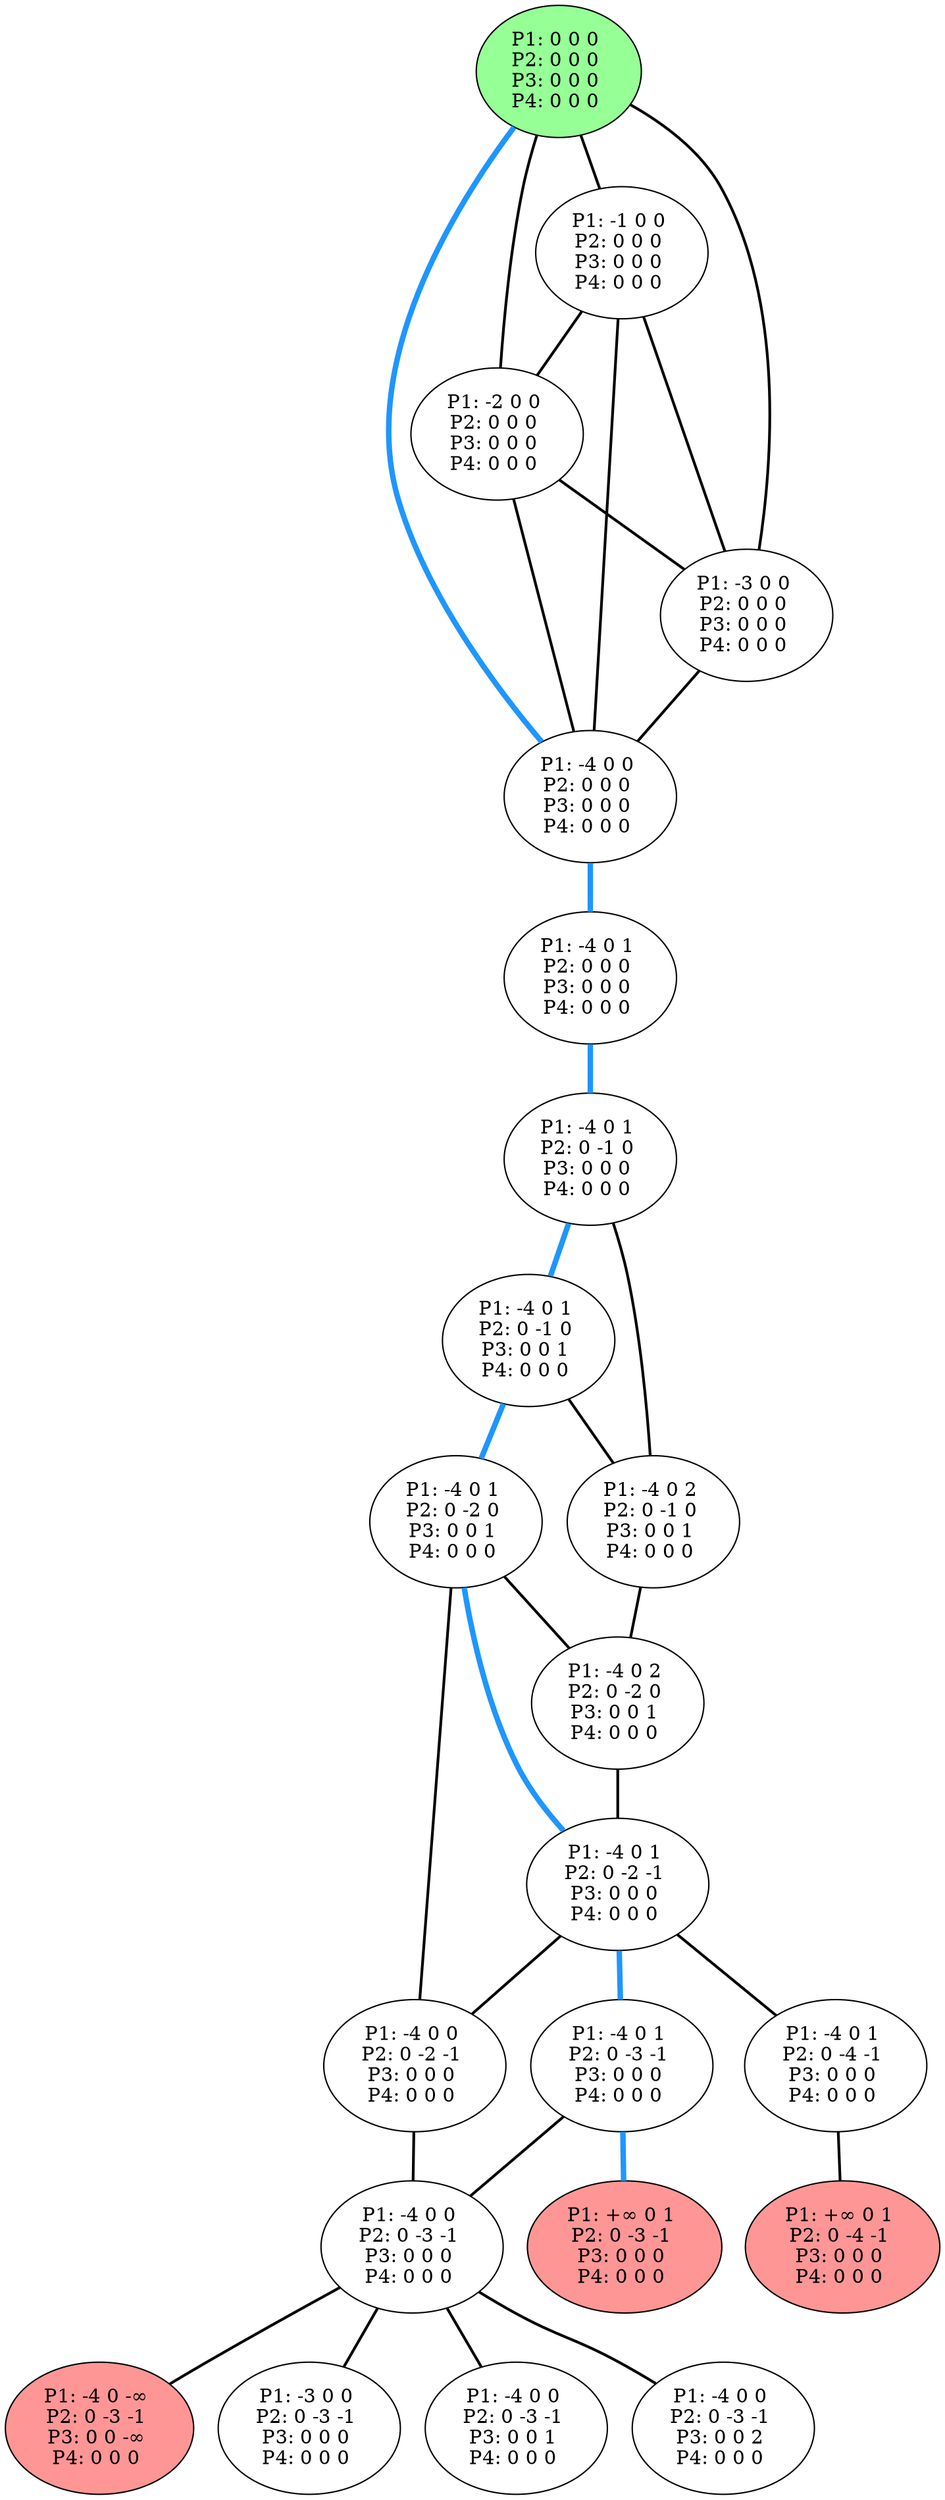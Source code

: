 graph G {
color = "black"
0 [label = "P1: 0 0 0 
P2: 0 0 0 
P3: 0 0 0 
P4: 0 0 0 
",  style="filled", fillcolor = "#96FF96"];
1 [label = "P1: -1 0 0 
P2: 0 0 0 
P3: 0 0 0 
P4: 0 0 0 
"];
2 [label = "P1: -2 0 0 
P2: 0 0 0 
P3: 0 0 0 
P4: 0 0 0 
"];
3 [label = "P1: -3 0 0 
P2: 0 0 0 
P3: 0 0 0 
P4: 0 0 0 
"];
4 [label = "P1: -4 0 0 
P2: 0 0 0 
P3: 0 0 0 
P4: 0 0 0 
"];
5 [label = "P1: -4 0 1 
P2: 0 0 0 
P3: 0 0 0 
P4: 0 0 0 
"];
6 [label = "P1: -4 0 1 
P2: 0 -1 0 
P3: 0 0 0 
P4: 0 0 0 
"];
7 [label = "P1: -4 0 1 
P2: 0 -1 0 
P3: 0 0 1 
P4: 0 0 0 
"];
8 [label = "P1: -4 0 2 
P2: 0 -1 0 
P3: 0 0 1 
P4: 0 0 0 
"];
9 [label = "P1: -4 0 1 
P2: 0 -2 0 
P3: 0 0 1 
P4: 0 0 0 
"];
10 [label = "P1: -4 0 2 
P2: 0 -2 0 
P3: 0 0 1 
P4: 0 0 0 
"];
11 [label = "P1: -4 0 1 
P2: 0 -2 -1 
P3: 0 0 0 
P4: 0 0 0 
"];
12 [label = "P1: -4 0 0 
P2: 0 -2 -1 
P3: 0 0 0 
P4: 0 0 0 
"];
13 [label = "P1: -4 0 1 
P2: 0 -3 -1 
P3: 0 0 0 
P4: 0 0 0 
"];
1313 [label = "P1: +∞ 0 1 
P2: 0 -3 -1 
P3: 0 0 0 
P4: 0 0 0 
",  style="filled", fillcolor = "#FF9696"];
14 [label = "P1: -4 0 1 
P2: 0 -4 -1 
P3: 0 0 0 
P4: 0 0 0 
"];
1414 [label = "P1: +∞ 0 1 
P2: 0 -4 -1 
P3: 0 0 0 
P4: 0 0 0 
",  style="filled", fillcolor = "#FF9696"];
15 [label = "P1: -4 0 0 
P2: 0 -3 -1 
P3: 0 0 0 
P4: 0 0 0 
"];
1515 [label = "P1: -4 0 -∞ 
P2: 0 -3 -1 
P3: 0 0 -∞ 
P4: 0 0 0 
",  style="filled", fillcolor = "#FF9696"];
16 [label = "P1: -3 0 0 
P2: 0 -3 -1 
P3: 0 0 0 
P4: 0 0 0 
"];
17 [label = "P1: -4 0 0 
P2: 0 -3 -1 
P3: 0 0 1 
P4: 0 0 0 
"];
18 [label = "P1: -4 0 0 
P2: 0 -3 -1 
P3: 0 0 2 
P4: 0 0 0 
"];
edge [style=bold];
0 -- 1 [color=black];
0 -- 2 [color=black];
0 -- 3 [color=black];
0 -- 4 [color="#1E96FF", penwidth=4.0];

1 -- 2 [color=black];
1 -- 3 [color=black];
1 -- 4 [color=black];

2 -- 3 [color=black];
2 -- 4 [color=black];

3 -- 4 [color=black];

4 -- 5 [color="#1E96FF", penwidth=4.0];

5 -- 6 [color="#1E96FF", penwidth=4.0];

6 -- 7 [color="#1E96FF", penwidth=4.0];
6 -- 8 [color=black];

7 -- 8 [color=black];
7 -- 9 [color="#1E96FF", penwidth=4.0];

8 -- 10 [color=black];

9 -- 10 [color=black];
9 -- 11 [color="#1E96FF", penwidth=4.0];
9 -- 12 [color=black];

10 -- 11 [color=black];

11 -- 12 [color=black];
11 -- 13 [color="#1E96FF", penwidth=4.0];
11 -- 14 [color=black];

12 -- 15 [color=black];

13 -- 15 [color=black];

13 -- 1313 [color="#1E96FF", penwidth=4.0];

14 -- 1414 [color=black];
15 -- 16 [color=black];
15 -- 17 [color=black];
15 -- 18 [color=black];

15 -- 1515 [color=black];



}
